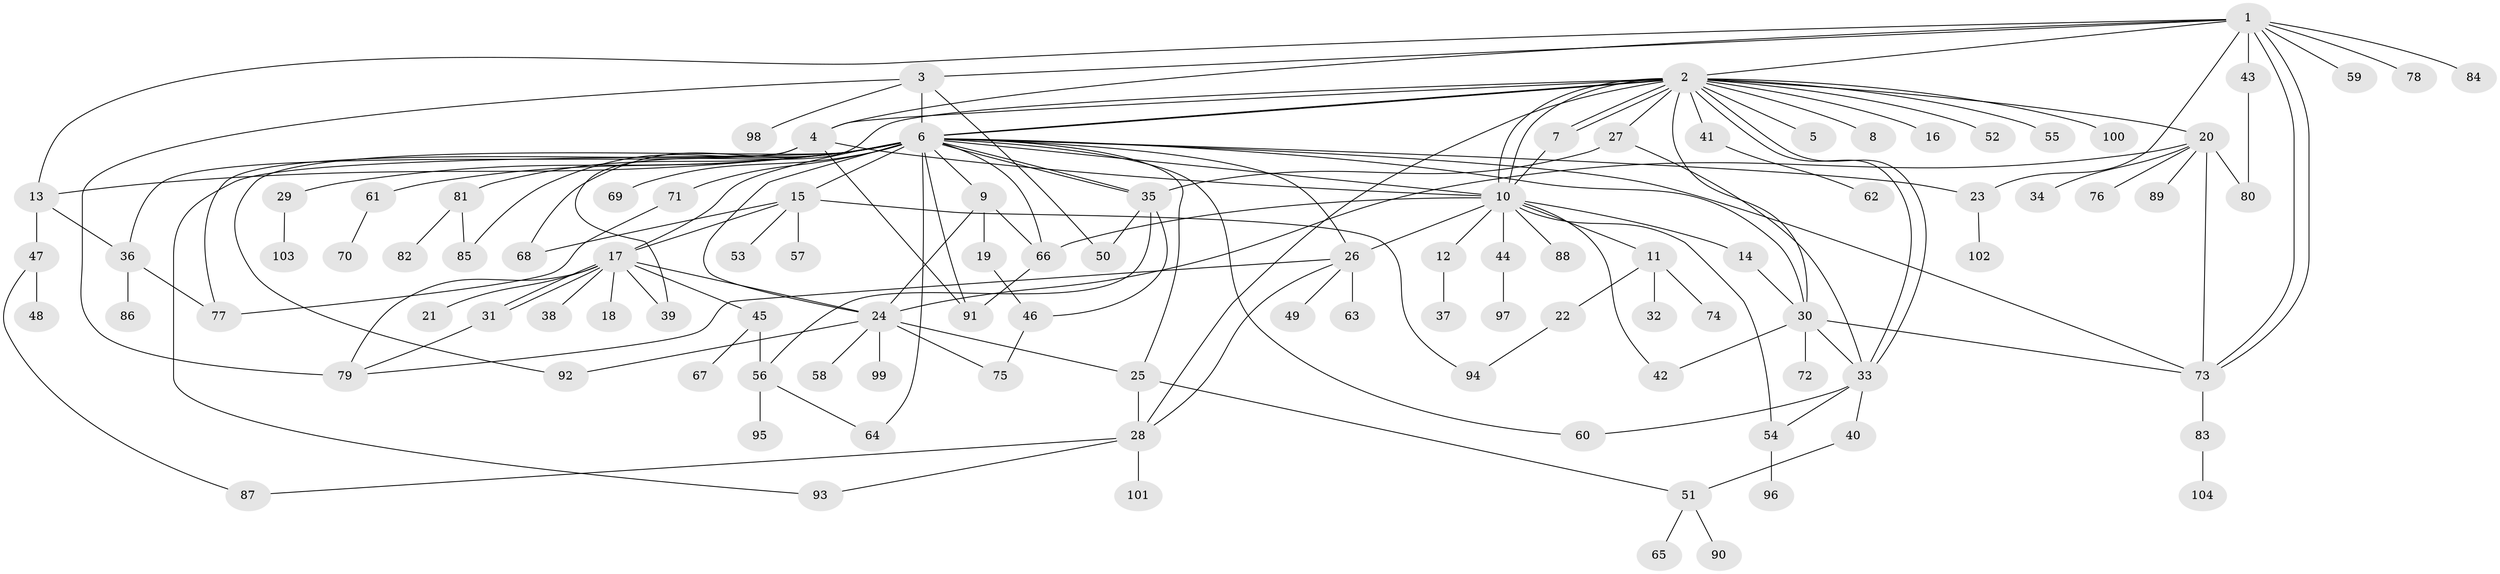 // coarse degree distribution, {2: 0.11538461538461539, 1: 0.7884615384615384, 11: 0.019230769230769232, 5: 0.019230769230769232, 23: 0.019230769230769232, 7: 0.019230769230769232, 19: 0.019230769230769232}
// Generated by graph-tools (version 1.1) at 2025/50/03/04/25 21:50:52]
// undirected, 104 vertices, 160 edges
graph export_dot {
graph [start="1"]
  node [color=gray90,style=filled];
  1;
  2;
  3;
  4;
  5;
  6;
  7;
  8;
  9;
  10;
  11;
  12;
  13;
  14;
  15;
  16;
  17;
  18;
  19;
  20;
  21;
  22;
  23;
  24;
  25;
  26;
  27;
  28;
  29;
  30;
  31;
  32;
  33;
  34;
  35;
  36;
  37;
  38;
  39;
  40;
  41;
  42;
  43;
  44;
  45;
  46;
  47;
  48;
  49;
  50;
  51;
  52;
  53;
  54;
  55;
  56;
  57;
  58;
  59;
  60;
  61;
  62;
  63;
  64;
  65;
  66;
  67;
  68;
  69;
  70;
  71;
  72;
  73;
  74;
  75;
  76;
  77;
  78;
  79;
  80;
  81;
  82;
  83;
  84;
  85;
  86;
  87;
  88;
  89;
  90;
  91;
  92;
  93;
  94;
  95;
  96;
  97;
  98;
  99;
  100;
  101;
  102;
  103;
  104;
  1 -- 2;
  1 -- 3;
  1 -- 4;
  1 -- 13;
  1 -- 23;
  1 -- 43;
  1 -- 59;
  1 -- 73;
  1 -- 73;
  1 -- 78;
  1 -- 84;
  2 -- 4;
  2 -- 5;
  2 -- 6;
  2 -- 6;
  2 -- 7;
  2 -- 7;
  2 -- 8;
  2 -- 10;
  2 -- 10;
  2 -- 16;
  2 -- 20;
  2 -- 27;
  2 -- 28;
  2 -- 30;
  2 -- 33;
  2 -- 33;
  2 -- 39;
  2 -- 41;
  2 -- 52;
  2 -- 55;
  2 -- 100;
  3 -- 6;
  3 -- 50;
  3 -- 79;
  3 -- 98;
  4 -- 10;
  4 -- 36;
  4 -- 77;
  4 -- 91;
  6 -- 9;
  6 -- 10;
  6 -- 13;
  6 -- 15;
  6 -- 17;
  6 -- 23;
  6 -- 24;
  6 -- 25;
  6 -- 26;
  6 -- 29;
  6 -- 30;
  6 -- 35;
  6 -- 35;
  6 -- 60;
  6 -- 61;
  6 -- 64;
  6 -- 66;
  6 -- 68;
  6 -- 69;
  6 -- 71;
  6 -- 73;
  6 -- 81;
  6 -- 85;
  6 -- 91;
  6 -- 92;
  6 -- 93;
  7 -- 10;
  9 -- 19;
  9 -- 24;
  9 -- 66;
  10 -- 11;
  10 -- 12;
  10 -- 14;
  10 -- 26;
  10 -- 42;
  10 -- 44;
  10 -- 54;
  10 -- 66;
  10 -- 88;
  11 -- 22;
  11 -- 32;
  11 -- 74;
  12 -- 37;
  13 -- 36;
  13 -- 47;
  14 -- 30;
  15 -- 17;
  15 -- 53;
  15 -- 57;
  15 -- 68;
  15 -- 94;
  17 -- 18;
  17 -- 21;
  17 -- 24;
  17 -- 31;
  17 -- 31;
  17 -- 38;
  17 -- 39;
  17 -- 45;
  17 -- 79;
  19 -- 46;
  20 -- 24;
  20 -- 34;
  20 -- 73;
  20 -- 76;
  20 -- 80;
  20 -- 89;
  22 -- 94;
  23 -- 102;
  24 -- 25;
  24 -- 58;
  24 -- 75;
  24 -- 92;
  24 -- 99;
  25 -- 28;
  25 -- 51;
  26 -- 28;
  26 -- 49;
  26 -- 63;
  26 -- 79;
  27 -- 33;
  27 -- 35;
  28 -- 87;
  28 -- 93;
  28 -- 101;
  29 -- 103;
  30 -- 33;
  30 -- 42;
  30 -- 72;
  30 -- 73;
  31 -- 79;
  33 -- 40;
  33 -- 54;
  33 -- 60;
  35 -- 46;
  35 -- 50;
  35 -- 56;
  36 -- 77;
  36 -- 86;
  40 -- 51;
  41 -- 62;
  43 -- 80;
  44 -- 97;
  45 -- 56;
  45 -- 67;
  46 -- 75;
  47 -- 48;
  47 -- 87;
  51 -- 65;
  51 -- 90;
  54 -- 96;
  56 -- 64;
  56 -- 95;
  61 -- 70;
  66 -- 91;
  71 -- 77;
  73 -- 83;
  81 -- 82;
  81 -- 85;
  83 -- 104;
}
